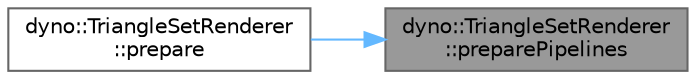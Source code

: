 digraph "dyno::TriangleSetRenderer::preparePipelines"
{
 // LATEX_PDF_SIZE
  bgcolor="transparent";
  edge [fontname=Helvetica,fontsize=10,labelfontname=Helvetica,labelfontsize=10];
  node [fontname=Helvetica,fontsize=10,shape=box,height=0.2,width=0.4];
  rankdir="RL";
  Node1 [id="Node000001",label="dyno::TriangleSetRenderer\l::preparePipelines",height=0.2,width=0.4,color="gray40", fillcolor="grey60", style="filled", fontcolor="black",tooltip=" "];
  Node1 -> Node2 [id="edge1_Node000001_Node000002",dir="back",color="steelblue1",style="solid",tooltip=" "];
  Node2 [id="Node000002",label="dyno::TriangleSetRenderer\l::prepare",height=0.2,width=0.4,color="grey40", fillcolor="white", style="filled",URL="$classdyno_1_1_triangle_set_renderer.html#a9a6ef9e01ee85177d693602b6d668b11",tooltip=" "];
}
